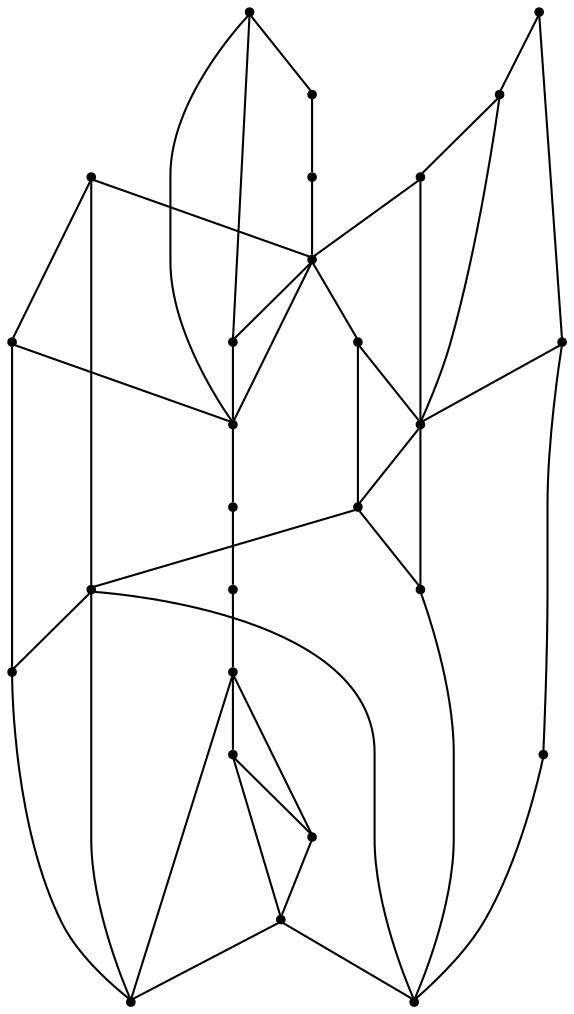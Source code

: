 graph {
  node [shape=point,comment="{\"directed\":false,\"doi\":\"10.1007/11618058_27\",\"figure\":\"1 (2)\"}"]

  v0 [pos="925.441937681686,937.4026898984556"]
  v1 [pos="894.0173555595929,1000.6610517148619"]
  v2 [pos="957.1374136991279,879.0298108701353"]
  v3 [pos="1008.8491029251453,775.622523272479"]
  v4 [pos="1062.2298896257269,670.5485944394712"]
  v5 [pos="1103.9334484011627,595.4943621600116"]
  v6 [pos="1184.683898074128,435.74437741880047"]
  v7 [pos="1108.938562863372,482.08188657407413"]
  v8 [pos="1040.5446107376454,435.38188581113457"]
  v9 [pos="997.1719385901163,528.7819191261574"]
  v10 [pos="962.6967796148255,621.6256742124204"]
  v11 [pos="911.6893668241279,550.4631325050636"]
  v12 [pos="893.7464616642442,802.3069664284035"]
  v13 [pos="958.8043968023255,727.2548322324399"]
  v14 [pos="898.7515602289244,727.2548322324399"]
  v15 [pos="828.6885265261628,881.2527621233905"]
  v16 [pos="640.1867868822674,508.7673151934589"]
  v17 [pos="605.1552779796513,438.7172981544777"]
  v18 [pos="671.8822628997093,572.1465075457537"]
  v19 [pos="721.9269849200581,665.5444109881366"]
  v20 [pos="840.3656749636629,618.8443784360533"]
  v21 [pos="835.3606081940407,727.2548322324399"]
  v22 [pos="833.6936091933139,532.1172996803566"]
  v23 [pos="810.3392805232558,435.38188581113457"]
  v24 [pos="937.1191179142443,435.38188581113457"]
  v25 [pos="875.3972156613371,437.05065691912614"]
  v26 [pos="716.921902252907,513.7714668556496"]

  v0 -- v1 [id="-1",pos="925.441937681686,937.4026898984556 894.0173555595929,1000.6610517148619 894.0173555595929,1000.6610517148619 894.0173555595929,1000.6610517148619"]
  v17 -- v23 [id="-2",pos="605.1552779796513,438.7172981544777 810.3392805232558,435.38188581113457 810.3392805232558,435.38188581113457 810.3392805232558,435.38188581113457"]
  v23 -- v25 [id="-3",pos="810.3392805232558,435.38188581113457 875.3972156613371,437.05065691912614 875.3972156613371,437.05065691912614 875.3972156613371,437.05065691912614"]
  v25 -- v24 [id="-4",pos="875.3972156613371,437.05065691912614 937.1191179142443,435.38188581113457 937.1191179142443,435.38188581113457 937.1191179142443,435.38188581113457"]
  v24 -- v8 [id="-5",pos="937.1191179142443,435.38188581113457 1040.5446107376454,435.38188581113457 1040.5446107376454,435.38188581113457 1040.5446107376454,435.38188581113457"]
  v8 -- v6 [id="-6",pos="1040.5446107376454,435.38188581113457 1184.683898074128,435.74437741880047 1184.683898074128,435.74437741880047 1184.683898074128,435.74437741880047"]
  v17 -- v26 [id="-7",pos="605.1552779796513,438.7172981544777 716.921902252907,513.7714668556496 716.921902252907,513.7714668556496 716.921902252907,513.7714668556496"]
  v17 -- v16 [id="-8",pos="605.1552779796513,438.7172981544777 640.1867868822674,508.7673151934589 640.1867868822674,508.7673151934589 640.1867868822674,508.7673151934589"]
  v16 -- v18 [id="-9",pos="640.1867868822674,508.7673151934589 671.8822628997093,572.1465075457537 671.8822628997093,572.1465075457537 671.8822628997093,572.1465075457537"]
  v18 -- v19 [id="-10",pos="671.8822628997093,572.1465075457537 721.9269849200581,665.5444109881366 721.9269849200581,665.5444109881366 721.9269849200581,665.5444109881366"]
  v19 -- v26 [id="-11",pos="721.9269849200581,665.5444109881366 716.921902252907,513.7714668556496 716.921902252907,513.7714668556496 716.921902252907,513.7714668556496"]
  v26 -- v23 [id="-12",pos="716.921902252907,513.7714668556496 810.3392805232558,435.38188581113457 810.3392805232558,435.38188581113457 810.3392805232558,435.38188581113457"]
  v19 -- v21 [id="-13",pos="721.9269849200581,665.5444109881366 835.3606081940407,727.2548322324399 835.3606081940407,727.2548322324399 835.3606081940407,727.2548322324399"]
  v19 -- v23 [id="-14",pos="721.9269849200581,665.5444109881366 810.3392805232558,435.38188581113457 810.3392805232558,435.38188581113457 810.3392805232558,435.38188581113457"]
  v22 -- v23 [id="-18",pos="833.6936091933139,532.1172996803566 810.3392805232558,435.38188581113457 810.3392805232558,435.38188581113457 810.3392805232558,435.38188581113457"]
  v21 -- v12 [id="-19",pos="835.3606081940407,727.2548322324399 893.7464616642442,802.3069664284035 893.7464616642442,802.3069664284035 893.7464616642442,802.3069664284035"]
  v20 -- v19 [id="-20",pos="840.3656749636629,618.8443784360533 721.9269849200581,665.5444109881366 721.9269849200581,665.5444109881366 721.9269849200581,665.5444109881366"]
  v20 -- v22 [id="-21",pos="840.3656749636629,618.8443784360533 833.6936091933139,532.1172996803566 833.6936091933139,532.1172996803566 833.6936091933139,532.1172996803566"]
  v22 -- v11 [id="-22",pos="833.6936091933139,532.1172996803566 911.6893668241279,550.4631325050636 911.6893668241279,550.4631325050636 911.6893668241279,550.4631325050636"]
  v21 -- v14 [id="-23",pos="835.3606081940407,727.2548322324399 898.7515602289244,727.2548322324399 898.7515602289244,727.2548322324399 898.7515602289244,727.2548322324399"]
  v14 -- v13 [id="-24",pos="898.7515602289244,727.2548322324399 958.8043968023255,727.2548322324399 958.8043968023255,727.2548322324399 958.8043968023255,727.2548322324399"]
  v20 -- v10 [id="-25",pos="840.3656749636629,618.8443784360533 962.6967796148255,621.6256742124204 962.6967796148255,621.6256742124204 962.6967796148255,621.6256742124204"]
  v1 -- v15 [id="-26",pos="894.0173555595929,1000.6610517148619 828.6885265261628,881.2527621233905 828.6885265261628,881.2527621233905 828.6885265261628,881.2527621233905"]
  v15 -- v19 [id="-27",pos="828.6885265261628,881.2527621233905 721.9269849200581,665.5444109881366 721.9269849200581,665.5444109881366 721.9269849200581,665.5444109881366"]
  v12 -- v1 [id="-31",pos="893.7464616642442,802.3069664284035 894.0173555595929,1000.6610517148619 894.0173555595929,1000.6610517148619 894.0173555595929,1000.6610517148619"]
  v12 -- v14 [id="-32",pos="893.7464616642442,802.3069664284035 898.7515602289244,727.2548322324399 898.7515602289244,727.2548322324399 898.7515602289244,727.2548322324399"]
  v12 -- v15 [id="-33",pos="893.7464616642442,802.3069664284035 828.6885265261628,881.2527621233905 828.6885265261628,881.2527621233905 828.6885265261628,881.2527621233905"]
  v0 -- v2 [id="-35",pos="925.441937681686,937.4026898984556 957.1374136991279,879.0298108701353 957.1374136991279,879.0298108701353 957.1374136991279,879.0298108701353"]
  v14 -- v10 [id="-36",pos="898.7515602289244,727.2548322324399 962.6967796148255,621.6256742124204 962.6967796148255,621.6256742124204 962.6967796148255,621.6256742124204"]
  v11 -- v9 [id="-37",pos="911.6893668241279,550.4631325050636 997.1719385901163,528.7819191261574 997.1719385901163,528.7819191261574 997.1719385901163,528.7819191261574"]
  v13 -- v12 [id="-38",pos="958.8043968023255,727.2548322324399 893.7464616642442,802.3069664284035 893.7464616642442,802.3069664284035 893.7464616642442,802.3069664284035"]
  v2 -- v3 [id="-39",pos="957.1374136991279,879.0298108701353 1008.8491029251453,775.622523272479 1008.8491029251453,775.622523272479 1008.8491029251453,775.622523272479"]
  v3 -- v4 [id="-40",pos="1008.8491029251453,775.622523272479 1062.2298896257269,670.5485944394712 1062.2298896257269,670.5485944394712 1062.2298896257269,670.5485944394712"]
  v10 -- v4 [id="-41",pos="962.6967796148255,621.6256742124204 1062.2298896257269,670.5485944394712 1062.2298896257269,670.5485944394712 1062.2298896257269,670.5485944394712"]
  v13 -- v4 [id="-42",pos="958.8043968023255,727.2548322324399 1062.2298896257269,670.5485944394712 1062.2298896257269,670.5485944394712 1062.2298896257269,670.5485944394712"]
  v2 -- v12 [id="-43",pos="957.1374136991279,879.0298108701353 893.7464616642442,802.3069664284035 893.7464616642442,802.3069664284035 893.7464616642442,802.3069664284035"]
  v10 -- v11 [id="-44",pos="962.6967796148255,621.6256742124204 911.6893668241279,550.4631325050636 911.6893668241279,550.4631325050636 911.6893668241279,550.4631325050636"]
  v9 -- v10 [id="-45",pos="997.1719385901163,528.7819191261574 962.6967796148255,621.6256742124204 962.6967796148255,621.6256742124204 962.6967796148255,621.6256742124204"]
  v8 -- v9 [id="-46",pos="1040.5446107376454,435.38188581113457 997.1719385901163,528.7819191261574 997.1719385901163,528.7819191261574 997.1719385901163,528.7819191261574"]
  v5 -- v9 [id="-47",pos="1103.9334484011627,595.4943621600116 997.1719385901163,528.7819191261574 997.1719385901163,528.7819191261574 997.1719385901163,528.7819191261574"]
  v7 -- v5 [id="-48",pos="1108.938562863372,482.08188657407413 1103.9334484011627,595.4943621600116 1103.9334484011627,595.4943621600116 1103.9334484011627,595.4943621600116"]
  v7 -- v8 [id="-49",pos="1108.938562863372,482.08188657407413 1040.5446107376454,435.38188581113457 1040.5446107376454,435.38188581113457 1040.5446107376454,435.38188581113457"]
  v6 -- v7 [id="-50",pos="1184.683898074128,435.74437741880047 1108.938562863372,482.08188657407413 1108.938562863372,482.08188657407413 1108.938562863372,482.08188657407413"]
  v6 -- v5 [id="-51",pos="1184.683898074128,435.74437741880047 1103.9334484011627,595.4943621600116 1103.9334484011627,595.4943621600116 1103.9334484011627,595.4943621600116"]
  v5 -- v4 [id="-52",pos="1103.9334484011627,595.4943621600116 1062.2298896257269,670.5485944394712 1062.2298896257269,670.5485944394712 1062.2298896257269,670.5485944394712"]
}